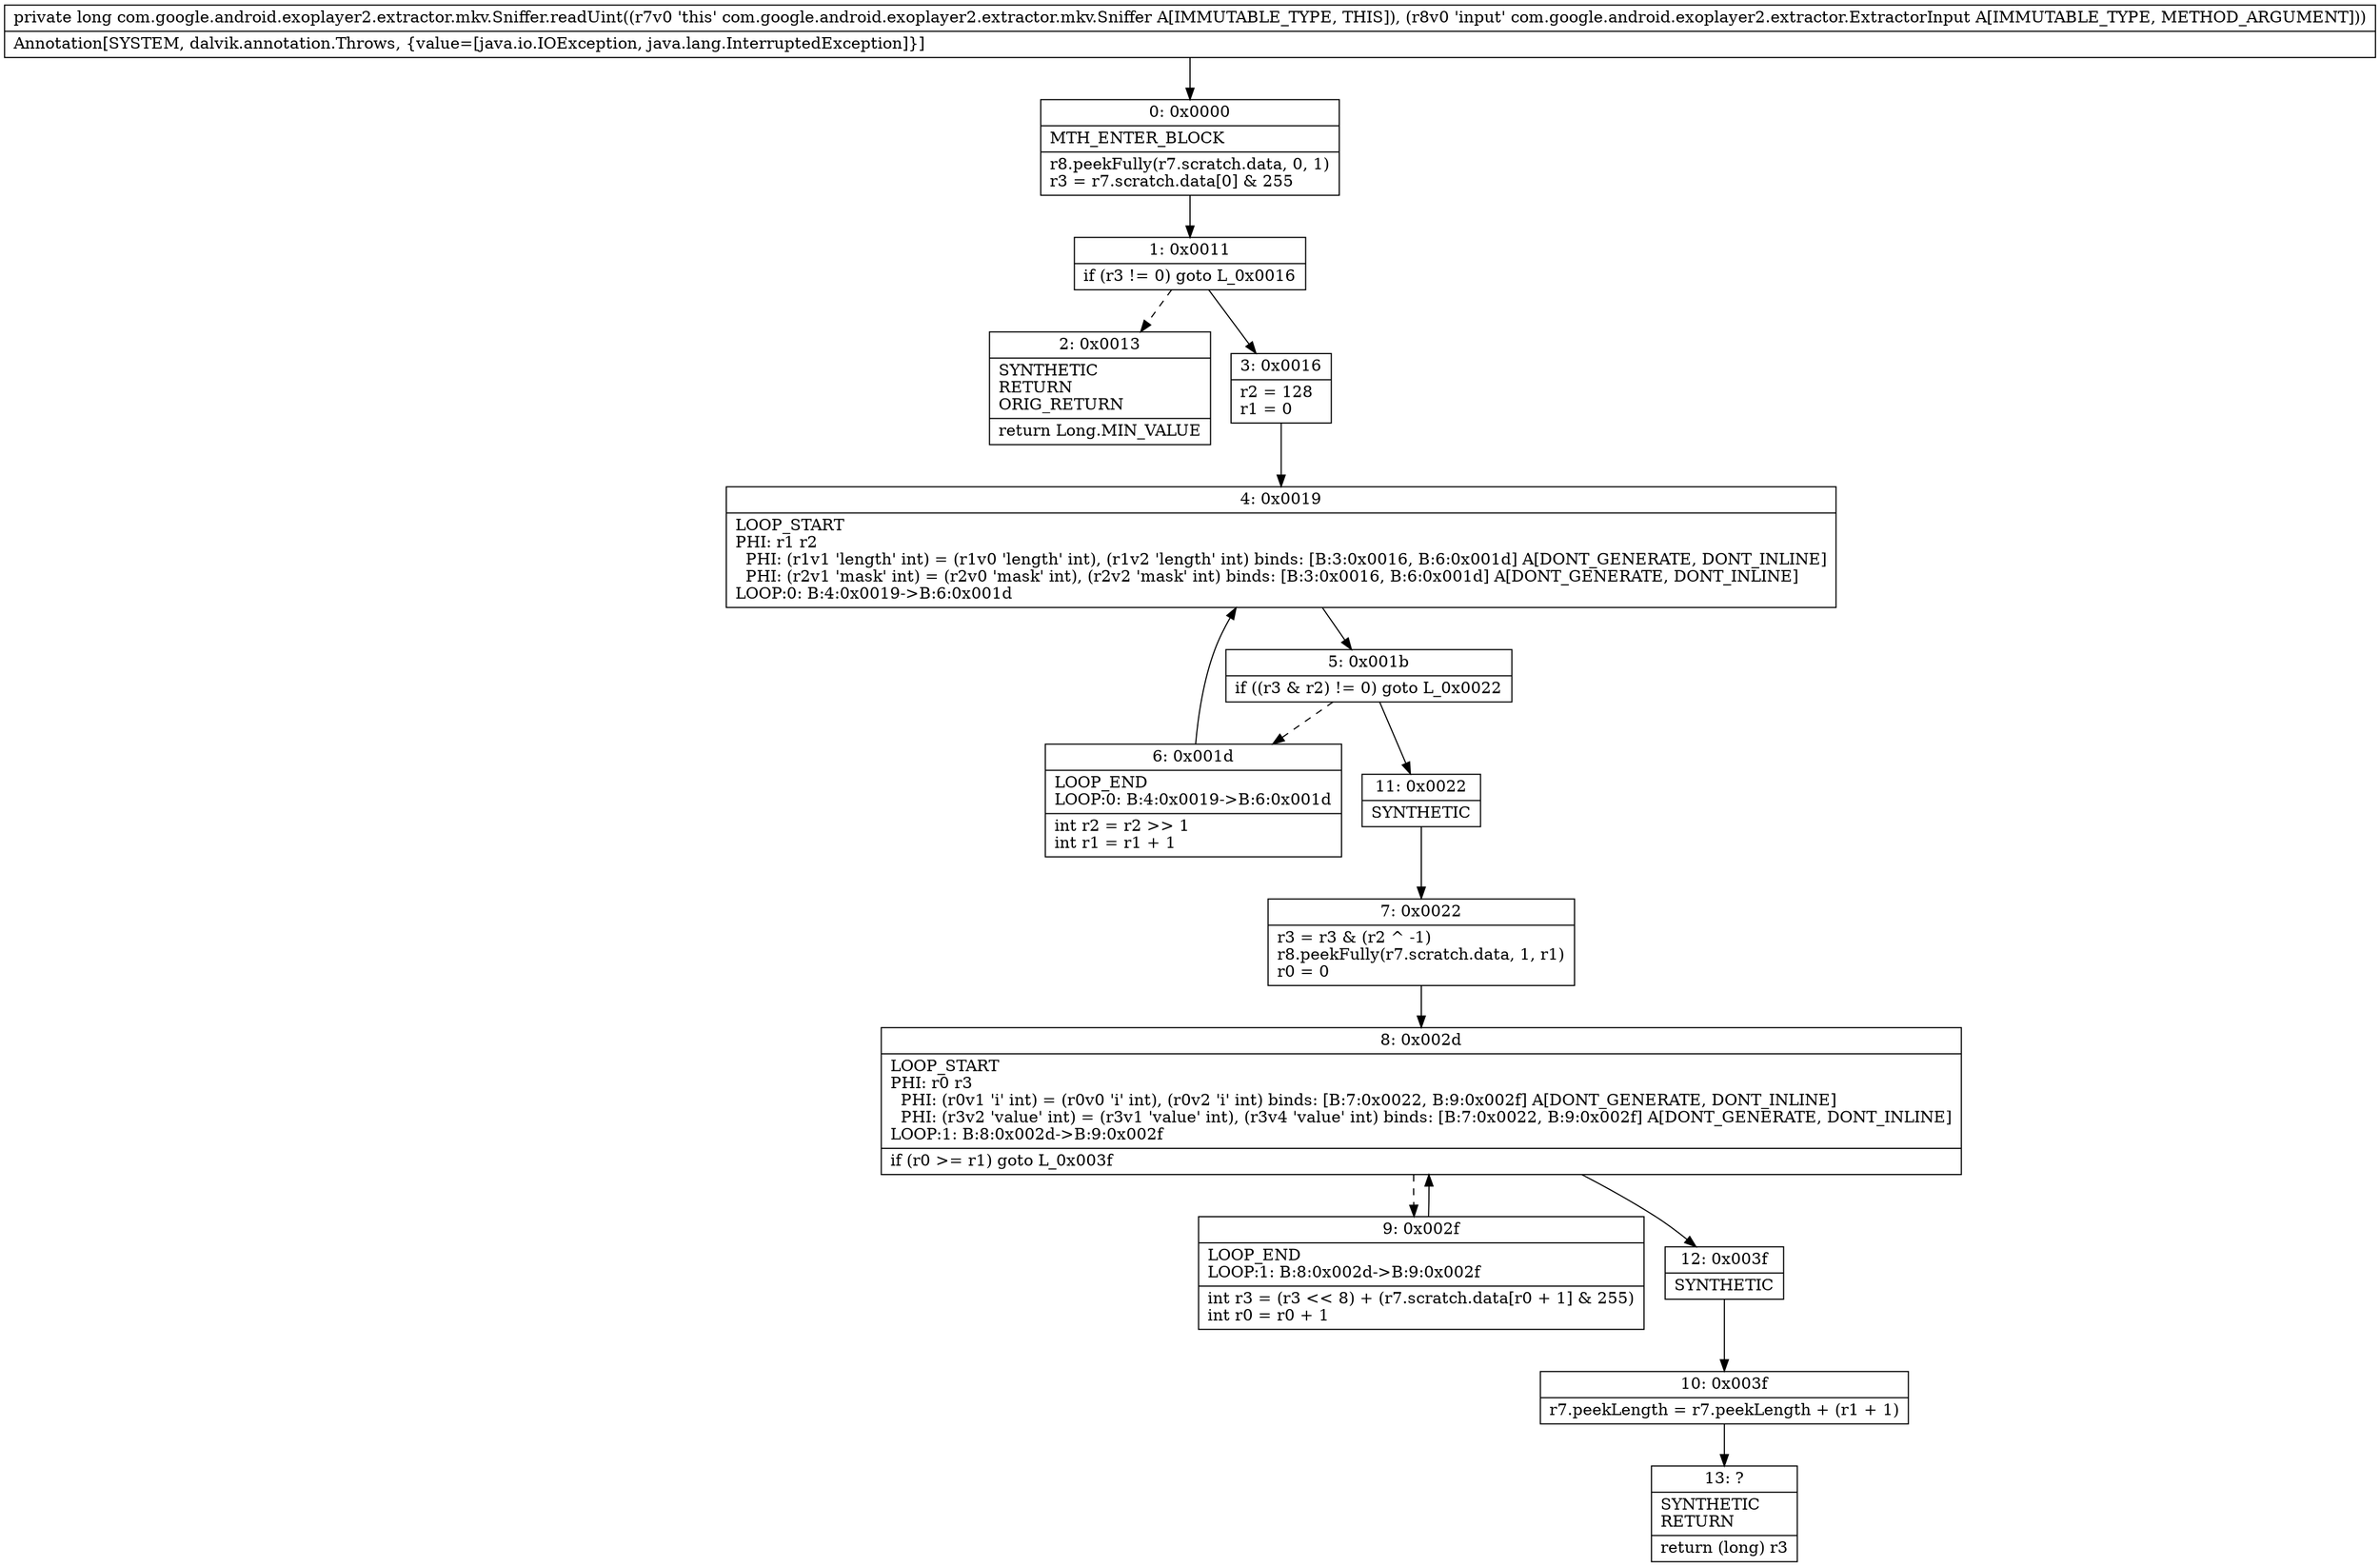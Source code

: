 digraph "CFG forcom.google.android.exoplayer2.extractor.mkv.Sniffer.readUint(Lcom\/google\/android\/exoplayer2\/extractor\/ExtractorInput;)J" {
Node_0 [shape=record,label="{0\:\ 0x0000|MTH_ENTER_BLOCK\l|r8.peekFully(r7.scratch.data, 0, 1)\lr3 = r7.scratch.data[0] & 255\l}"];
Node_1 [shape=record,label="{1\:\ 0x0011|if (r3 != 0) goto L_0x0016\l}"];
Node_2 [shape=record,label="{2\:\ 0x0013|SYNTHETIC\lRETURN\lORIG_RETURN\l|return Long.MIN_VALUE\l}"];
Node_3 [shape=record,label="{3\:\ 0x0016|r2 = 128\lr1 = 0\l}"];
Node_4 [shape=record,label="{4\:\ 0x0019|LOOP_START\lPHI: r1 r2 \l  PHI: (r1v1 'length' int) = (r1v0 'length' int), (r1v2 'length' int) binds: [B:3:0x0016, B:6:0x001d] A[DONT_GENERATE, DONT_INLINE]\l  PHI: (r2v1 'mask' int) = (r2v0 'mask' int), (r2v2 'mask' int) binds: [B:3:0x0016, B:6:0x001d] A[DONT_GENERATE, DONT_INLINE]\lLOOP:0: B:4:0x0019\-\>B:6:0x001d\l}"];
Node_5 [shape=record,label="{5\:\ 0x001b|if ((r3 & r2) != 0) goto L_0x0022\l}"];
Node_6 [shape=record,label="{6\:\ 0x001d|LOOP_END\lLOOP:0: B:4:0x0019\-\>B:6:0x001d\l|int r2 = r2 \>\> 1\lint r1 = r1 + 1\l}"];
Node_7 [shape=record,label="{7\:\ 0x0022|r3 = r3 & (r2 ^ \-1)\lr8.peekFully(r7.scratch.data, 1, r1)\lr0 = 0\l}"];
Node_8 [shape=record,label="{8\:\ 0x002d|LOOP_START\lPHI: r0 r3 \l  PHI: (r0v1 'i' int) = (r0v0 'i' int), (r0v2 'i' int) binds: [B:7:0x0022, B:9:0x002f] A[DONT_GENERATE, DONT_INLINE]\l  PHI: (r3v2 'value' int) = (r3v1 'value' int), (r3v4 'value' int) binds: [B:7:0x0022, B:9:0x002f] A[DONT_GENERATE, DONT_INLINE]\lLOOP:1: B:8:0x002d\-\>B:9:0x002f\l|if (r0 \>= r1) goto L_0x003f\l}"];
Node_9 [shape=record,label="{9\:\ 0x002f|LOOP_END\lLOOP:1: B:8:0x002d\-\>B:9:0x002f\l|int r3 = (r3 \<\< 8) + (r7.scratch.data[r0 + 1] & 255)\lint r0 = r0 + 1\l}"];
Node_10 [shape=record,label="{10\:\ 0x003f|r7.peekLength = r7.peekLength + (r1 + 1)\l}"];
Node_11 [shape=record,label="{11\:\ 0x0022|SYNTHETIC\l}"];
Node_12 [shape=record,label="{12\:\ 0x003f|SYNTHETIC\l}"];
Node_13 [shape=record,label="{13\:\ ?|SYNTHETIC\lRETURN\l|return (long) r3\l}"];
MethodNode[shape=record,label="{private long com.google.android.exoplayer2.extractor.mkv.Sniffer.readUint((r7v0 'this' com.google.android.exoplayer2.extractor.mkv.Sniffer A[IMMUTABLE_TYPE, THIS]), (r8v0 'input' com.google.android.exoplayer2.extractor.ExtractorInput A[IMMUTABLE_TYPE, METHOD_ARGUMENT]))  | Annotation[SYSTEM, dalvik.annotation.Throws, \{value=[java.io.IOException, java.lang.InterruptedException]\}]\l}"];
MethodNode -> Node_0;
Node_0 -> Node_1;
Node_1 -> Node_2[style=dashed];
Node_1 -> Node_3;
Node_3 -> Node_4;
Node_4 -> Node_5;
Node_5 -> Node_6[style=dashed];
Node_5 -> Node_11;
Node_6 -> Node_4;
Node_7 -> Node_8;
Node_8 -> Node_9[style=dashed];
Node_8 -> Node_12;
Node_9 -> Node_8;
Node_10 -> Node_13;
Node_11 -> Node_7;
Node_12 -> Node_10;
}

